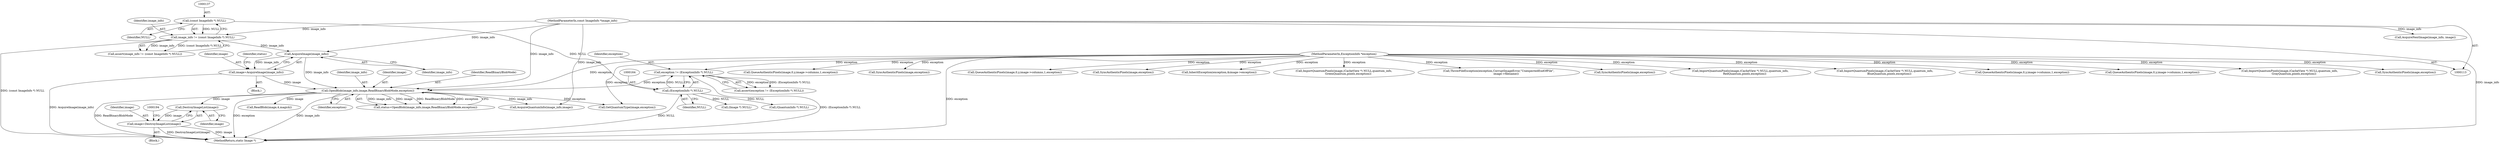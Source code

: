 digraph "0_ImageMagick_f6e9d0d9955e85bdd7540b251cd50d598dacc5e6_26@pointer" {
"1000190" [label="(Call,DestroyImageList(image))"];
"1000178" [label="(Call,OpenBlob(image_info,image,ReadBinaryBlobMode,exception))"];
"1000174" [label="(Call,AcquireImage(image_info))"];
"1000134" [label="(Call,image_info != (const ImageInfo *) NULL)"];
"1000114" [label="(MethodParameterIn,const ImageInfo *image_info)"];
"1000136" [label="(Call,(const ImageInfo *) NULL)"];
"1000172" [label="(Call,image=AcquireImage(image_info))"];
"1000161" [label="(Call,exception != (ExceptionInfo *) NULL)"];
"1000115" [label="(MethodParameterIn,ExceptionInfo *exception)"];
"1000163" [label="(Call,(ExceptionInfo *) NULL)"];
"1000188" [label="(Call,image=DestroyImageList(image))"];
"1000458" [label="(Call,GetQuantumType(image,exception))"];
"1000135" [label="(Identifier,image_info)"];
"1000189" [label="(Identifier,image)"];
"1000138" [label="(Identifier,NULL)"];
"1000190" [label="(Call,DestroyImageList(image))"];
"1000810" [label="(Call,SyncAuthenticPixels(image,exception))"];
"1000175" [label="(Identifier,image_info)"];
"1000193" [label="(Call,(Image *) NULL)"];
"1000182" [label="(Identifier,exception)"];
"1000176" [label="(Call,status=OpenBlob(image_info,image,ReadBinaryBlobMode,exception))"];
"1000163" [label="(Call,(ExceptionInfo *) NULL)"];
"1000526" [label="(Call,(QuantumInfo *) NULL)"];
"1000657" [label="(Call,QueueAuthenticPixels(image,0,y,image->columns,1,exception))"];
"1000179" [label="(Identifier,image_info)"];
"1000686" [label="(Call,SyncAuthenticPixels(image,exception))"];
"1000593" [label="(Call,QueueAuthenticPixels(image,0,y,image->columns,1,exception))"];
"1000520" [label="(Call,AcquireQuantumInfo(image_info,image))"];
"1000174" [label="(Call,AcquireImage(image_info))"];
"1000748" [label="(Call,SyncAuthenticPixels(image,exception))"];
"1000509" [label="(Call,InheritException(exception,&image->exception))"];
"1000737" [label="(Call,ImportQuantumPixels(image,(CacheView *) NULL,quantum_info,\n          GreenQuantum,pixels,exception))"];
"1000830" [label="(Call,ThrowFileException(exception,CorruptImageError,\"UnexpectedEndOfFile\",\n                 image->filename))"];
"1000622" [label="(Call,SyncAuthenticPixels(image,exception))"];
"1000162" [label="(Identifier,exception)"];
"1000187" [label="(Block,)"];
"1000675" [label="(Call,ImportQuantumPixels(image,(CacheView *) NULL,quantum_info,\n          RedQuantum,pixels,exception))"];
"1000178" [label="(Call,OpenBlob(image_info,image,ReadBinaryBlobMode,exception))"];
"1000799" [label="(Call,ImportQuantumPixels(image,(CacheView *) NULL,quantum_info,\n          BlueQuantum,pixels,exception))"];
"1000180" [label="(Identifier,image)"];
"1000181" [label="(Identifier,ReadBinaryBlobMode)"];
"1000161" [label="(Call,exception != (ExceptionInfo *) NULL)"];
"1000177" [label="(Identifier,status)"];
"1000900" [label="(MethodReturn,static Image *)"];
"1000719" [label="(Call,QueueAuthenticPixels(image,0,y,image->columns,1,exception))"];
"1000849" [label="(Call,AcquireNextImage(image_info, image))"];
"1000116" [label="(Block,)"];
"1000160" [label="(Call,assert(exception != (ExceptionInfo *) NULL))"];
"1000173" [label="(Identifier,image)"];
"1000165" [label="(Identifier,NULL)"];
"1000115" [label="(MethodParameterIn,ExceptionInfo *exception)"];
"1000198" [label="(Call,ReadBlob(image,4,magick))"];
"1000114" [label="(MethodParameterIn,const ImageInfo *image_info)"];
"1000133" [label="(Call,assert(image_info != (const ImageInfo *) NULL))"];
"1000191" [label="(Identifier,image)"];
"1000781" [label="(Call,QueueAuthenticPixels(image,0,y,image->columns,1,exception))"];
"1000136" [label="(Call,(const ImageInfo *) NULL)"];
"1000611" [label="(Call,ImportQuantumPixels(image,(CacheView *) NULL,quantum_info,\n          GrayQuantum,pixels,exception))"];
"1000134" [label="(Call,image_info != (const ImageInfo *) NULL)"];
"1000188" [label="(Call,image=DestroyImageList(image))"];
"1000172" [label="(Call,image=AcquireImage(image_info))"];
"1000190" -> "1000188"  [label="AST: "];
"1000190" -> "1000191"  [label="CFG: "];
"1000191" -> "1000190"  [label="AST: "];
"1000188" -> "1000190"  [label="CFG: "];
"1000190" -> "1000188"  [label="DDG: image"];
"1000178" -> "1000190"  [label="DDG: image"];
"1000178" -> "1000176"  [label="AST: "];
"1000178" -> "1000182"  [label="CFG: "];
"1000179" -> "1000178"  [label="AST: "];
"1000180" -> "1000178"  [label="AST: "];
"1000181" -> "1000178"  [label="AST: "];
"1000182" -> "1000178"  [label="AST: "];
"1000176" -> "1000178"  [label="CFG: "];
"1000178" -> "1000900"  [label="DDG: exception"];
"1000178" -> "1000900"  [label="DDG: image_info"];
"1000178" -> "1000900"  [label="DDG: ReadBinaryBlobMode"];
"1000178" -> "1000176"  [label="DDG: image_info"];
"1000178" -> "1000176"  [label="DDG: image"];
"1000178" -> "1000176"  [label="DDG: ReadBinaryBlobMode"];
"1000178" -> "1000176"  [label="DDG: exception"];
"1000174" -> "1000178"  [label="DDG: image_info"];
"1000114" -> "1000178"  [label="DDG: image_info"];
"1000172" -> "1000178"  [label="DDG: image"];
"1000161" -> "1000178"  [label="DDG: exception"];
"1000115" -> "1000178"  [label="DDG: exception"];
"1000178" -> "1000198"  [label="DDG: image"];
"1000178" -> "1000458"  [label="DDG: exception"];
"1000178" -> "1000520"  [label="DDG: image_info"];
"1000174" -> "1000172"  [label="AST: "];
"1000174" -> "1000175"  [label="CFG: "];
"1000175" -> "1000174"  [label="AST: "];
"1000172" -> "1000174"  [label="CFG: "];
"1000174" -> "1000172"  [label="DDG: image_info"];
"1000134" -> "1000174"  [label="DDG: image_info"];
"1000114" -> "1000174"  [label="DDG: image_info"];
"1000134" -> "1000133"  [label="AST: "];
"1000134" -> "1000136"  [label="CFG: "];
"1000135" -> "1000134"  [label="AST: "];
"1000136" -> "1000134"  [label="AST: "];
"1000133" -> "1000134"  [label="CFG: "];
"1000134" -> "1000900"  [label="DDG: (const ImageInfo *) NULL"];
"1000134" -> "1000133"  [label="DDG: image_info"];
"1000134" -> "1000133"  [label="DDG: (const ImageInfo *) NULL"];
"1000114" -> "1000134"  [label="DDG: image_info"];
"1000136" -> "1000134"  [label="DDG: NULL"];
"1000114" -> "1000113"  [label="AST: "];
"1000114" -> "1000900"  [label="DDG: image_info"];
"1000114" -> "1000520"  [label="DDG: image_info"];
"1000114" -> "1000849"  [label="DDG: image_info"];
"1000136" -> "1000138"  [label="CFG: "];
"1000137" -> "1000136"  [label="AST: "];
"1000138" -> "1000136"  [label="AST: "];
"1000136" -> "1000163"  [label="DDG: NULL"];
"1000172" -> "1000116"  [label="AST: "];
"1000173" -> "1000172"  [label="AST: "];
"1000177" -> "1000172"  [label="CFG: "];
"1000172" -> "1000900"  [label="DDG: AcquireImage(image_info)"];
"1000161" -> "1000160"  [label="AST: "];
"1000161" -> "1000163"  [label="CFG: "];
"1000162" -> "1000161"  [label="AST: "];
"1000163" -> "1000161"  [label="AST: "];
"1000160" -> "1000161"  [label="CFG: "];
"1000161" -> "1000900"  [label="DDG: (ExceptionInfo *) NULL"];
"1000161" -> "1000160"  [label="DDG: exception"];
"1000161" -> "1000160"  [label="DDG: (ExceptionInfo *) NULL"];
"1000115" -> "1000161"  [label="DDG: exception"];
"1000163" -> "1000161"  [label="DDG: NULL"];
"1000115" -> "1000113"  [label="AST: "];
"1000115" -> "1000900"  [label="DDG: exception"];
"1000115" -> "1000458"  [label="DDG: exception"];
"1000115" -> "1000509"  [label="DDG: exception"];
"1000115" -> "1000593"  [label="DDG: exception"];
"1000115" -> "1000611"  [label="DDG: exception"];
"1000115" -> "1000622"  [label="DDG: exception"];
"1000115" -> "1000657"  [label="DDG: exception"];
"1000115" -> "1000675"  [label="DDG: exception"];
"1000115" -> "1000686"  [label="DDG: exception"];
"1000115" -> "1000719"  [label="DDG: exception"];
"1000115" -> "1000737"  [label="DDG: exception"];
"1000115" -> "1000748"  [label="DDG: exception"];
"1000115" -> "1000781"  [label="DDG: exception"];
"1000115" -> "1000799"  [label="DDG: exception"];
"1000115" -> "1000810"  [label="DDG: exception"];
"1000115" -> "1000830"  [label="DDG: exception"];
"1000163" -> "1000165"  [label="CFG: "];
"1000164" -> "1000163"  [label="AST: "];
"1000165" -> "1000163"  [label="AST: "];
"1000163" -> "1000900"  [label="DDG: NULL"];
"1000163" -> "1000193"  [label="DDG: NULL"];
"1000163" -> "1000526"  [label="DDG: NULL"];
"1000188" -> "1000187"  [label="AST: "];
"1000189" -> "1000188"  [label="AST: "];
"1000194" -> "1000188"  [label="CFG: "];
"1000188" -> "1000900"  [label="DDG: DestroyImageList(image)"];
"1000188" -> "1000900"  [label="DDG: image"];
}
